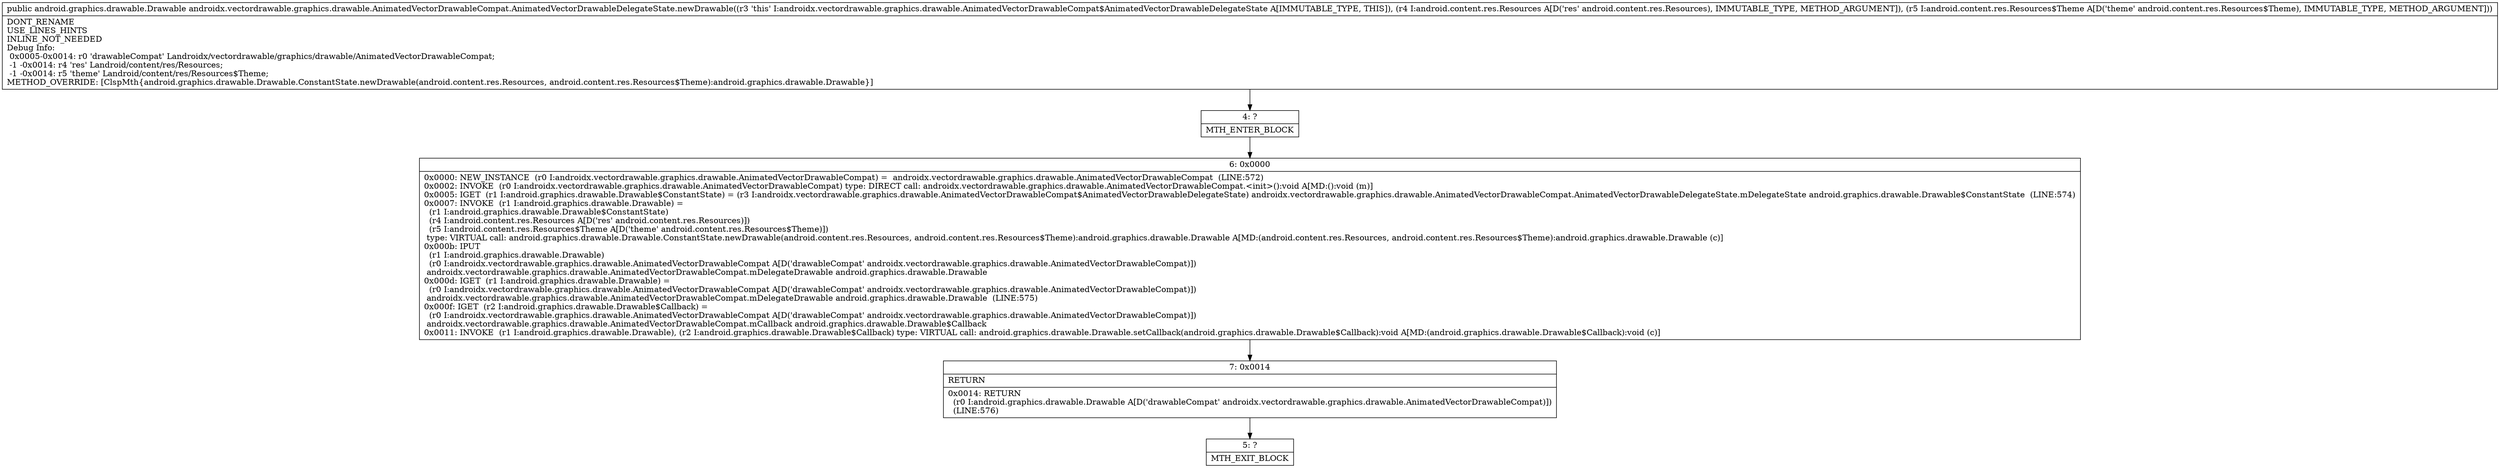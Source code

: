 digraph "CFG forandroidx.vectordrawable.graphics.drawable.AnimatedVectorDrawableCompat.AnimatedVectorDrawableDelegateState.newDrawable(Landroid\/content\/res\/Resources;Landroid\/content\/res\/Resources$Theme;)Landroid\/graphics\/drawable\/Drawable;" {
Node_4 [shape=record,label="{4\:\ ?|MTH_ENTER_BLOCK\l}"];
Node_6 [shape=record,label="{6\:\ 0x0000|0x0000: NEW_INSTANCE  (r0 I:androidx.vectordrawable.graphics.drawable.AnimatedVectorDrawableCompat) =  androidx.vectordrawable.graphics.drawable.AnimatedVectorDrawableCompat  (LINE:572)\l0x0002: INVOKE  (r0 I:androidx.vectordrawable.graphics.drawable.AnimatedVectorDrawableCompat) type: DIRECT call: androidx.vectordrawable.graphics.drawable.AnimatedVectorDrawableCompat.\<init\>():void A[MD:():void (m)]\l0x0005: IGET  (r1 I:android.graphics.drawable.Drawable$ConstantState) = (r3 I:androidx.vectordrawable.graphics.drawable.AnimatedVectorDrawableCompat$AnimatedVectorDrawableDelegateState) androidx.vectordrawable.graphics.drawable.AnimatedVectorDrawableCompat.AnimatedVectorDrawableDelegateState.mDelegateState android.graphics.drawable.Drawable$ConstantState  (LINE:574)\l0x0007: INVOKE  (r1 I:android.graphics.drawable.Drawable) = \l  (r1 I:android.graphics.drawable.Drawable$ConstantState)\l  (r4 I:android.content.res.Resources A[D('res' android.content.res.Resources)])\l  (r5 I:android.content.res.Resources$Theme A[D('theme' android.content.res.Resources$Theme)])\l type: VIRTUAL call: android.graphics.drawable.Drawable.ConstantState.newDrawable(android.content.res.Resources, android.content.res.Resources$Theme):android.graphics.drawable.Drawable A[MD:(android.content.res.Resources, android.content.res.Resources$Theme):android.graphics.drawable.Drawable (c)]\l0x000b: IPUT  \l  (r1 I:android.graphics.drawable.Drawable)\l  (r0 I:androidx.vectordrawable.graphics.drawable.AnimatedVectorDrawableCompat A[D('drawableCompat' androidx.vectordrawable.graphics.drawable.AnimatedVectorDrawableCompat)])\l androidx.vectordrawable.graphics.drawable.AnimatedVectorDrawableCompat.mDelegateDrawable android.graphics.drawable.Drawable \l0x000d: IGET  (r1 I:android.graphics.drawable.Drawable) = \l  (r0 I:androidx.vectordrawable.graphics.drawable.AnimatedVectorDrawableCompat A[D('drawableCompat' androidx.vectordrawable.graphics.drawable.AnimatedVectorDrawableCompat)])\l androidx.vectordrawable.graphics.drawable.AnimatedVectorDrawableCompat.mDelegateDrawable android.graphics.drawable.Drawable  (LINE:575)\l0x000f: IGET  (r2 I:android.graphics.drawable.Drawable$Callback) = \l  (r0 I:androidx.vectordrawable.graphics.drawable.AnimatedVectorDrawableCompat A[D('drawableCompat' androidx.vectordrawable.graphics.drawable.AnimatedVectorDrawableCompat)])\l androidx.vectordrawable.graphics.drawable.AnimatedVectorDrawableCompat.mCallback android.graphics.drawable.Drawable$Callback \l0x0011: INVOKE  (r1 I:android.graphics.drawable.Drawable), (r2 I:android.graphics.drawable.Drawable$Callback) type: VIRTUAL call: android.graphics.drawable.Drawable.setCallback(android.graphics.drawable.Drawable$Callback):void A[MD:(android.graphics.drawable.Drawable$Callback):void (c)]\l}"];
Node_7 [shape=record,label="{7\:\ 0x0014|RETURN\l|0x0014: RETURN  \l  (r0 I:android.graphics.drawable.Drawable A[D('drawableCompat' androidx.vectordrawable.graphics.drawable.AnimatedVectorDrawableCompat)])\l  (LINE:576)\l}"];
Node_5 [shape=record,label="{5\:\ ?|MTH_EXIT_BLOCK\l}"];
MethodNode[shape=record,label="{public android.graphics.drawable.Drawable androidx.vectordrawable.graphics.drawable.AnimatedVectorDrawableCompat.AnimatedVectorDrawableDelegateState.newDrawable((r3 'this' I:androidx.vectordrawable.graphics.drawable.AnimatedVectorDrawableCompat$AnimatedVectorDrawableDelegateState A[IMMUTABLE_TYPE, THIS]), (r4 I:android.content.res.Resources A[D('res' android.content.res.Resources), IMMUTABLE_TYPE, METHOD_ARGUMENT]), (r5 I:android.content.res.Resources$Theme A[D('theme' android.content.res.Resources$Theme), IMMUTABLE_TYPE, METHOD_ARGUMENT]))  | DONT_RENAME\lUSE_LINES_HINTS\lINLINE_NOT_NEEDED\lDebug Info:\l  0x0005\-0x0014: r0 'drawableCompat' Landroidx\/vectordrawable\/graphics\/drawable\/AnimatedVectorDrawableCompat;\l  \-1 \-0x0014: r4 'res' Landroid\/content\/res\/Resources;\l  \-1 \-0x0014: r5 'theme' Landroid\/content\/res\/Resources$Theme;\lMETHOD_OVERRIDE: [ClspMth\{android.graphics.drawable.Drawable.ConstantState.newDrawable(android.content.res.Resources, android.content.res.Resources$Theme):android.graphics.drawable.Drawable\}]\l}"];
MethodNode -> Node_4;Node_4 -> Node_6;
Node_6 -> Node_7;
Node_7 -> Node_5;
}

